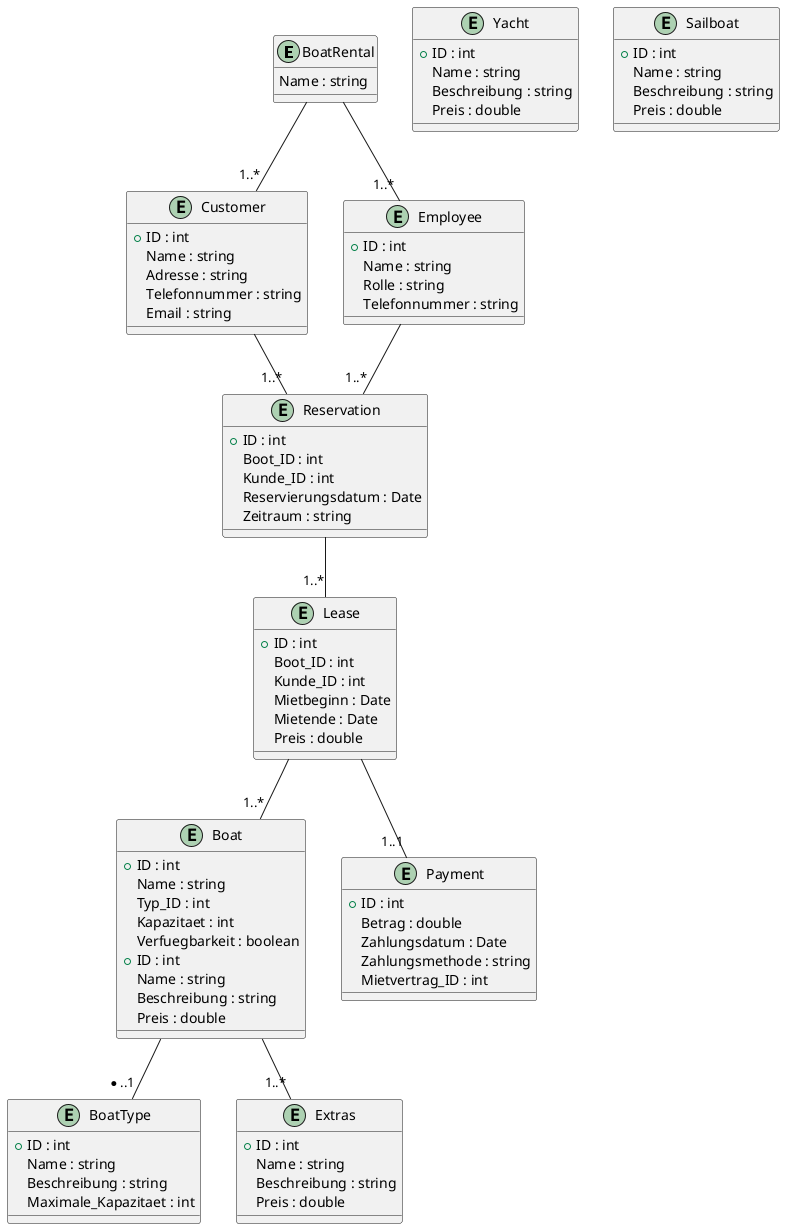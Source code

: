 @startuml
entity BoatRental{
    Name : string
}

entity Boat {
    +ID : int
    Name : string
    Typ_ID : int
    Kapazitaet : int
    Verfuegbarkeit : boolean
}

entity Customer {
    +ID : int
    Name : string
    Adresse : string
    Telefonnummer : string
    Email : string
}

entity Lease {
    +ID : int
    Boot_ID : int
    Kunde_ID : int
    Mietbeginn : Date
    Mietende : Date
    Preis : double
}

entity Payment {
    +ID : int
    Betrag : double
    Zahlungsdatum : Date
    Zahlungsmethode : string
    Mietvertrag_ID : int
}

entity Employee {
    +ID : int
    Name : string
    Rolle : string
    Telefonnummer : string
}

entity Reservation {
    +ID : int
    Boot_ID : int
    Kunde_ID : int
    Reservierungsdatum : Date
    Zeitraum : string
}

entity BoatType {
    +ID : int
    Name : string
    Beschreibung : string
    Maximale_Kapazitaet : int
}

entity Extras {
    +ID : int
    Name : string
    Beschreibung : string
    Preis : double
}

entity Yacht {
    +ID : int
    Name : string
    Beschreibung : string
    Preis : double
}

entity Sailboat {
    +ID : int
    Name : string
    Beschreibung : string
    Preis : double
}

entity Boat {
    +ID : int
    Name : string
    Beschreibung : string
    Preis : double
}


' Beziehungen
BoatRental -- "1..*" Customer
BoatRental -- "1..*" Employee

Customer -- "1..*" Reservation
Employee -- "1..*" Reservation

Reservation -- "1..*" Lease
Lease -- "1..1" Payment

Lease -- "1..*" Boat

Boat -- "*..1" BoatType
Boat -- "1..*" Extras




@enduml
